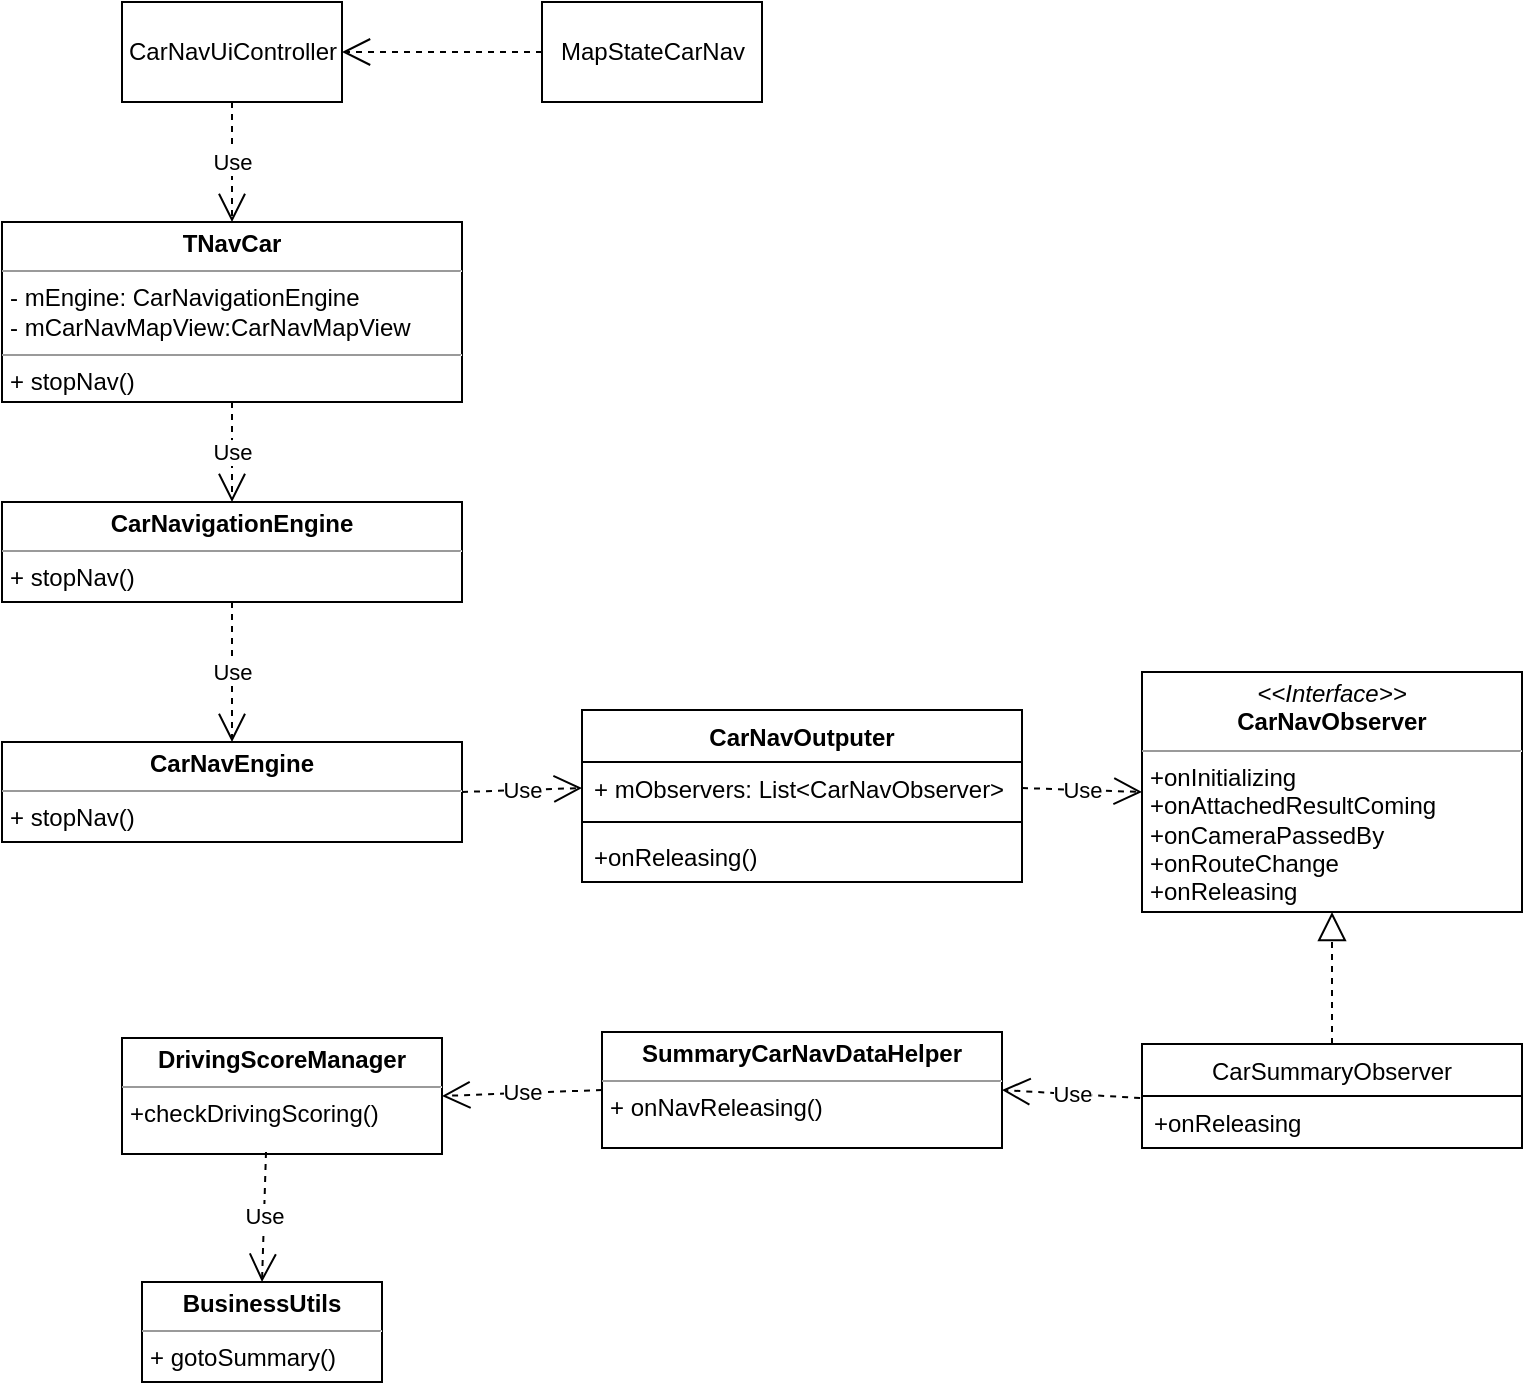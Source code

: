 <mxfile version="12.1.1" type="github" pages="1"><diagram id="hatcAHj4JaseidqqJItx" name="Page-1"><mxGraphModel dx="1666" dy="722" grid="1" gridSize="10" guides="1" tooltips="1" connect="1" arrows="1" fold="1" page="1" pageScale="1" pageWidth="827" pageHeight="1169" math="0" shadow="0"><root><mxCell id="0"/><mxCell id="1" parent="0"/><mxCell id="SxgjUJMsSInwgabmD7E0-3" value="CarNavOutputer" style="swimlane;fontStyle=1;align=center;verticalAlign=top;childLayout=stackLayout;horizontal=1;startSize=26;horizontalStack=0;resizeParent=1;resizeParentMax=0;resizeLast=0;collapsible=1;marginBottom=0;" vertex="1" parent="1"><mxGeometry x="340" y="454" width="220" height="86" as="geometry"/></mxCell><mxCell id="SxgjUJMsSInwgabmD7E0-4" value="+ mObservers: List&lt;CarNavObserver&gt;" style="text;strokeColor=none;fillColor=none;align=left;verticalAlign=top;spacingLeft=4;spacingRight=4;overflow=hidden;rotatable=0;points=[[0,0.5],[1,0.5]];portConstraint=eastwest;" vertex="1" parent="SxgjUJMsSInwgabmD7E0-3"><mxGeometry y="26" width="220" height="26" as="geometry"/></mxCell><mxCell id="SxgjUJMsSInwgabmD7E0-5" value="" style="line;strokeWidth=1;fillColor=none;align=left;verticalAlign=middle;spacingTop=-1;spacingLeft=3;spacingRight=3;rotatable=0;labelPosition=right;points=[];portConstraint=eastwest;" vertex="1" parent="SxgjUJMsSInwgabmD7E0-3"><mxGeometry y="52" width="220" height="8" as="geometry"/></mxCell><mxCell id="SxgjUJMsSInwgabmD7E0-6" value="+onReleasing()" style="text;strokeColor=none;fillColor=none;align=left;verticalAlign=top;spacingLeft=4;spacingRight=4;overflow=hidden;rotatable=0;points=[[0,0.5],[1,0.5]];portConstraint=eastwest;" vertex="1" parent="SxgjUJMsSInwgabmD7E0-3"><mxGeometry y="60" width="220" height="26" as="geometry"/></mxCell><mxCell id="SxgjUJMsSInwgabmD7E0-8" value="&lt;p style=&quot;margin: 0px ; margin-top: 4px ; text-align: center&quot;&gt;&lt;i&gt;&amp;lt;&amp;lt;Interface&amp;gt;&amp;gt;&lt;/i&gt;&lt;br&gt;&lt;b&gt;CarNavObserver&lt;/b&gt;&lt;/p&gt;&lt;hr size=&quot;1&quot;&gt;&lt;p style=&quot;margin: 0px ; margin-left: 4px&quot;&gt;+onInitializing&lt;/p&gt;&lt;p style=&quot;margin: 0px ; margin-left: 4px&quot;&gt;+onAttachedResultComing&lt;/p&gt;&lt;p style=&quot;margin: 0px ; margin-left: 4px&quot;&gt;+onCameraPassedBy&lt;/p&gt;&lt;p style=&quot;margin: 0px ; margin-left: 4px&quot;&gt;+onRouteChange&lt;/p&gt;&lt;p style=&quot;margin: 0px ; margin-left: 4px&quot;&gt;+onReleasing&lt;/p&gt;" style="verticalAlign=top;align=left;overflow=fill;fontSize=12;fontFamily=Helvetica;html=1;" vertex="1" parent="1"><mxGeometry x="620" y="435" width="190" height="120" as="geometry"/></mxCell><mxCell id="SxgjUJMsSInwgabmD7E0-10" value="CarSummaryObserver" style="swimlane;fontStyle=0;childLayout=stackLayout;horizontal=1;startSize=26;fillColor=none;horizontalStack=0;resizeParent=1;resizeParentMax=0;resizeLast=0;collapsible=1;marginBottom=0;" vertex="1" parent="1"><mxGeometry x="620" y="621" width="190" height="52" as="geometry"/></mxCell><mxCell id="SxgjUJMsSInwgabmD7E0-11" value="+onReleasing" style="text;strokeColor=none;fillColor=none;align=left;verticalAlign=top;spacingLeft=4;spacingRight=4;overflow=hidden;rotatable=0;points=[[0,0.5],[1,0.5]];portConstraint=eastwest;" vertex="1" parent="SxgjUJMsSInwgabmD7E0-10"><mxGeometry y="26" width="190" height="26" as="geometry"/></mxCell><mxCell id="SxgjUJMsSInwgabmD7E0-14" value="" style="endArrow=block;dashed=1;endFill=0;endSize=12;html=1;entryX=0.5;entryY=1;entryDx=0;entryDy=0;exitX=0.5;exitY=0;exitDx=0;exitDy=0;" edge="1" parent="1" source="SxgjUJMsSInwgabmD7E0-10" target="SxgjUJMsSInwgabmD7E0-8"><mxGeometry width="160" relative="1" as="geometry"><mxPoint x="850" y="504" as="sourcePoint"/><mxPoint x="1010" y="504" as="targetPoint"/></mxGeometry></mxCell><mxCell id="SxgjUJMsSInwgabmD7E0-15" value="CarNavUiController" style="html=1;" vertex="1" parent="1"><mxGeometry x="110" y="100" width="110" height="50" as="geometry"/></mxCell><mxCell id="SxgjUJMsSInwgabmD7E0-16" value="MapStateCarNav" style="html=1;" vertex="1" parent="1"><mxGeometry x="320" y="100" width="110" height="50" as="geometry"/></mxCell><mxCell id="SxgjUJMsSInwgabmD7E0-19" value="" style="endArrow=open;endSize=12;dashed=1;html=1;entryX=1;entryY=0.5;entryDx=0;entryDy=0;" edge="1" parent="1" source="SxgjUJMsSInwgabmD7E0-16" target="SxgjUJMsSInwgabmD7E0-15"><mxGeometry width="160" relative="1" as="geometry"><mxPoint x="460" y="120" as="sourcePoint"/><mxPoint x="620" y="120" as="targetPoint"/></mxGeometry></mxCell><mxCell id="SxgjUJMsSInwgabmD7E0-21" value="&lt;p style=&quot;margin: 0px ; margin-top: 4px ; text-align: center&quot;&gt;&lt;b&gt;TNavCar&lt;/b&gt;&lt;/p&gt;&lt;hr size=&quot;1&quot;&gt;&lt;p style=&quot;margin: 0px ; margin-left: 4px&quot;&gt;- mEngine: CarNavigationEngine&lt;/p&gt;&lt;p style=&quot;margin: 0px ; margin-left: 4px&quot;&gt;- mCarNavMapView:CarNavMapView&lt;/p&gt;&lt;hr size=&quot;1&quot;&gt;&lt;p style=&quot;margin: 0px ; margin-left: 4px&quot;&gt;+ stopNav()&lt;/p&gt;" style="verticalAlign=top;align=left;overflow=fill;fontSize=12;fontFamily=Helvetica;html=1;" vertex="1" parent="1"><mxGeometry x="50" y="210" width="230" height="90" as="geometry"/></mxCell><mxCell id="SxgjUJMsSInwgabmD7E0-22" value="&lt;p style=&quot;margin: 0px ; margin-top: 4px ; text-align: center&quot;&gt;&lt;b&gt;CarNavigationEngine&lt;/b&gt;&lt;br&gt;&lt;/p&gt;&lt;hr size=&quot;1&quot;&gt;&lt;p style=&quot;margin: 0px ; margin-left: 4px&quot;&gt;&lt;/p&gt;&lt;p style=&quot;margin: 0px ; margin-left: 4px&quot;&gt;+ stopNav()&lt;/p&gt;" style="verticalAlign=top;align=left;overflow=fill;fontSize=12;fontFamily=Helvetica;html=1;" vertex="1" parent="1"><mxGeometry x="50" y="350" width="230" height="50" as="geometry"/></mxCell><mxCell id="SxgjUJMsSInwgabmD7E0-23" value="&lt;p style=&quot;margin: 0px ; margin-top: 4px ; text-align: center&quot;&gt;&lt;b&gt;CarNavEngine&lt;/b&gt;&lt;br&gt;&lt;/p&gt;&lt;hr size=&quot;1&quot;&gt;&lt;p style=&quot;margin: 0px ; margin-left: 4px&quot;&gt;+ stopNav()&lt;/p&gt;" style="verticalAlign=top;align=left;overflow=fill;fontSize=12;fontFamily=Helvetica;html=1;" vertex="1" parent="1"><mxGeometry x="50" y="470" width="230" height="50" as="geometry"/></mxCell><mxCell id="SxgjUJMsSInwgabmD7E0-28" value="Use" style="endArrow=open;endSize=12;dashed=1;html=1;entryX=0.5;entryY=0;entryDx=0;entryDy=0;exitX=0.5;exitY=1;exitDx=0;exitDy=0;" edge="1" parent="1" source="SxgjUJMsSInwgabmD7E0-21" target="SxgjUJMsSInwgabmD7E0-22"><mxGeometry width="160" relative="1" as="geometry"><mxPoint x="330" y="280" as="sourcePoint"/><mxPoint x="530" y="260" as="targetPoint"/></mxGeometry></mxCell><mxCell id="SxgjUJMsSInwgabmD7E0-30" value="Use" style="endArrow=open;endSize=12;dashed=1;html=1;exitX=0.5;exitY=1;exitDx=0;exitDy=0;entryX=0.5;entryY=0;entryDx=0;entryDy=0;" edge="1" parent="1" source="SxgjUJMsSInwgabmD7E0-22" target="SxgjUJMsSInwgabmD7E0-23"><mxGeometry width="160" relative="1" as="geometry"><mxPoint x="50" y="770" as="sourcePoint"/><mxPoint x="230" y="430" as="targetPoint"/></mxGeometry></mxCell><mxCell id="SxgjUJMsSInwgabmD7E0-33" value="&lt;p style=&quot;margin: 0px ; margin-top: 4px ; text-align: center&quot;&gt;&lt;b&gt;SummaryCarNavDataHelper&lt;/b&gt;&lt;br&gt;&lt;/p&gt;&lt;hr size=&quot;1&quot;&gt;&lt;p style=&quot;margin: 0px ; margin-left: 4px&quot;&gt;&lt;/p&gt;&lt;p style=&quot;margin: 0px ; margin-left: 4px&quot;&gt;+ onNavReleasing()&lt;/p&gt;" style="verticalAlign=top;align=left;overflow=fill;fontSize=12;fontFamily=Helvetica;html=1;" vertex="1" parent="1"><mxGeometry x="350" y="615" width="200" height="58" as="geometry"/></mxCell><mxCell id="SxgjUJMsSInwgabmD7E0-34" value="Use" style="endArrow=open;endSize=12;dashed=1;html=1;entryX=1;entryY=0.5;entryDx=0;entryDy=0;exitX=-0.005;exitY=0.038;exitDx=0;exitDy=0;exitPerimeter=0;" edge="1" parent="1" source="SxgjUJMsSInwgabmD7E0-11" target="SxgjUJMsSInwgabmD7E0-33"><mxGeometry width="160" relative="1" as="geometry"><mxPoint x="500" y="830" as="sourcePoint"/><mxPoint x="660" y="830" as="targetPoint"/></mxGeometry></mxCell><mxCell id="SxgjUJMsSInwgabmD7E0-35" value="&lt;p style=&quot;margin: 0px ; margin-top: 4px ; text-align: center&quot;&gt;&lt;b&gt;BusinessUtils&lt;/b&gt;&lt;/p&gt;&lt;hr size=&quot;1&quot;&gt;&lt;p style=&quot;margin: 0px ; margin-left: 4px&quot;&gt;+ gotoSummary()&lt;/p&gt;" style="verticalAlign=top;align=left;overflow=fill;fontSize=12;fontFamily=Helvetica;html=1;" vertex="1" parent="1"><mxGeometry x="120" y="740" width="120" height="50" as="geometry"/></mxCell><mxCell id="SxgjUJMsSInwgabmD7E0-36" value="Use" style="endArrow=open;endSize=12;dashed=1;html=1;entryX=0;entryY=0.5;entryDx=0;entryDy=0;exitX=1;exitY=0.5;exitDx=0;exitDy=0;" edge="1" parent="1" source="SxgjUJMsSInwgabmD7E0-23" target="SxgjUJMsSInwgabmD7E0-4"><mxGeometry width="160" relative="1" as="geometry"><mxPoint x="290" y="590" as="sourcePoint"/><mxPoint x="640" y="290" as="targetPoint"/></mxGeometry></mxCell><mxCell id="SxgjUJMsSInwgabmD7E0-38" value="Use" style="endArrow=open;endSize=12;dashed=1;html=1;exitX=1;exitY=0.5;exitDx=0;exitDy=0;entryX=0;entryY=0.5;entryDx=0;entryDy=0;" edge="1" parent="1" source="SxgjUJMsSInwgabmD7E0-4" target="SxgjUJMsSInwgabmD7E0-8"><mxGeometry width="160" relative="1" as="geometry"><mxPoint x="120" y="660" as="sourcePoint"/><mxPoint x="630" y="320" as="targetPoint"/></mxGeometry></mxCell><mxCell id="SxgjUJMsSInwgabmD7E0-39" value="&lt;p style=&quot;margin: 0px ; margin-top: 4px ; text-align: center&quot;&gt;&lt;b&gt;DrivingScoreManager&lt;/b&gt;&lt;/p&gt;&lt;hr size=&quot;1&quot;&gt;&lt;p style=&quot;margin: 0px ; margin-left: 4px&quot;&gt;+checkDrivingScoring()&lt;/p&gt;" style="verticalAlign=top;align=left;overflow=fill;fontSize=12;fontFamily=Helvetica;html=1;" vertex="1" parent="1"><mxGeometry x="110" y="618" width="160" height="58" as="geometry"/></mxCell><mxCell id="SxgjUJMsSInwgabmD7E0-40" value="Use" style="endArrow=open;endSize=12;dashed=1;html=1;entryX=0.5;entryY=0;entryDx=0;entryDy=0;exitX=0.45;exitY=0.983;exitDx=0;exitDy=0;exitPerimeter=0;" edge="1" parent="1" source="SxgjUJMsSInwgabmD7E0-39" target="SxgjUJMsSInwgabmD7E0-35"><mxGeometry width="160" relative="1" as="geometry"><mxPoint x="330" y="780" as="sourcePoint"/><mxPoint x="490" y="780" as="targetPoint"/></mxGeometry></mxCell><mxCell id="SxgjUJMsSInwgabmD7E0-41" value="Use" style="endArrow=open;endSize=12;dashed=1;html=1;entryX=1;entryY=0.5;entryDx=0;entryDy=0;exitX=0;exitY=0.5;exitDx=0;exitDy=0;" edge="1" parent="1" source="SxgjUJMsSInwgabmD7E0-33" target="SxgjUJMsSInwgabmD7E0-39"><mxGeometry width="160" relative="1" as="geometry"><mxPoint x="340" y="760" as="sourcePoint"/><mxPoint x="500" y="760" as="targetPoint"/></mxGeometry></mxCell><mxCell id="SxgjUJMsSInwgabmD7E0-42" value="Use" style="endArrow=open;endSize=12;dashed=1;html=1;entryX=0.5;entryY=0;entryDx=0;entryDy=0;exitX=0.5;exitY=1;exitDx=0;exitDy=0;" edge="1" parent="1" source="SxgjUJMsSInwgabmD7E0-15" target="SxgjUJMsSInwgabmD7E0-21"><mxGeometry width="160" relative="1" as="geometry"><mxPoint x="390" y="130" as="sourcePoint"/><mxPoint x="550" y="130" as="targetPoint"/></mxGeometry></mxCell></root></mxGraphModel></diagram></mxfile>